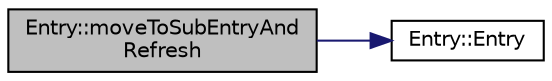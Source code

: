 digraph "Entry::moveToSubEntryAndRefresh"
{
 // LATEX_PDF_SIZE
  edge [fontname="Helvetica",fontsize="10",labelfontname="Helvetica",labelfontsize="10"];
  node [fontname="Helvetica",fontsize="10",shape=record];
  rankdir="LR";
  Node1 [label="Entry::moveToSubEntryAnd\lRefresh",height=0.2,width=0.4,color="black", fillcolor="grey75", style="filled", fontcolor="black",tooltip=" "];
  Node1 -> Node2 [color="midnightblue",fontsize="10",style="solid",fontname="Helvetica"];
  Node2 [label="Entry::Entry",height=0.2,width=0.4,color="black", fillcolor="white", style="filled",URL="$classEntry.html#a8283ac849b1f02ff82ca2ff28253db98",tooltip=" "];
}
